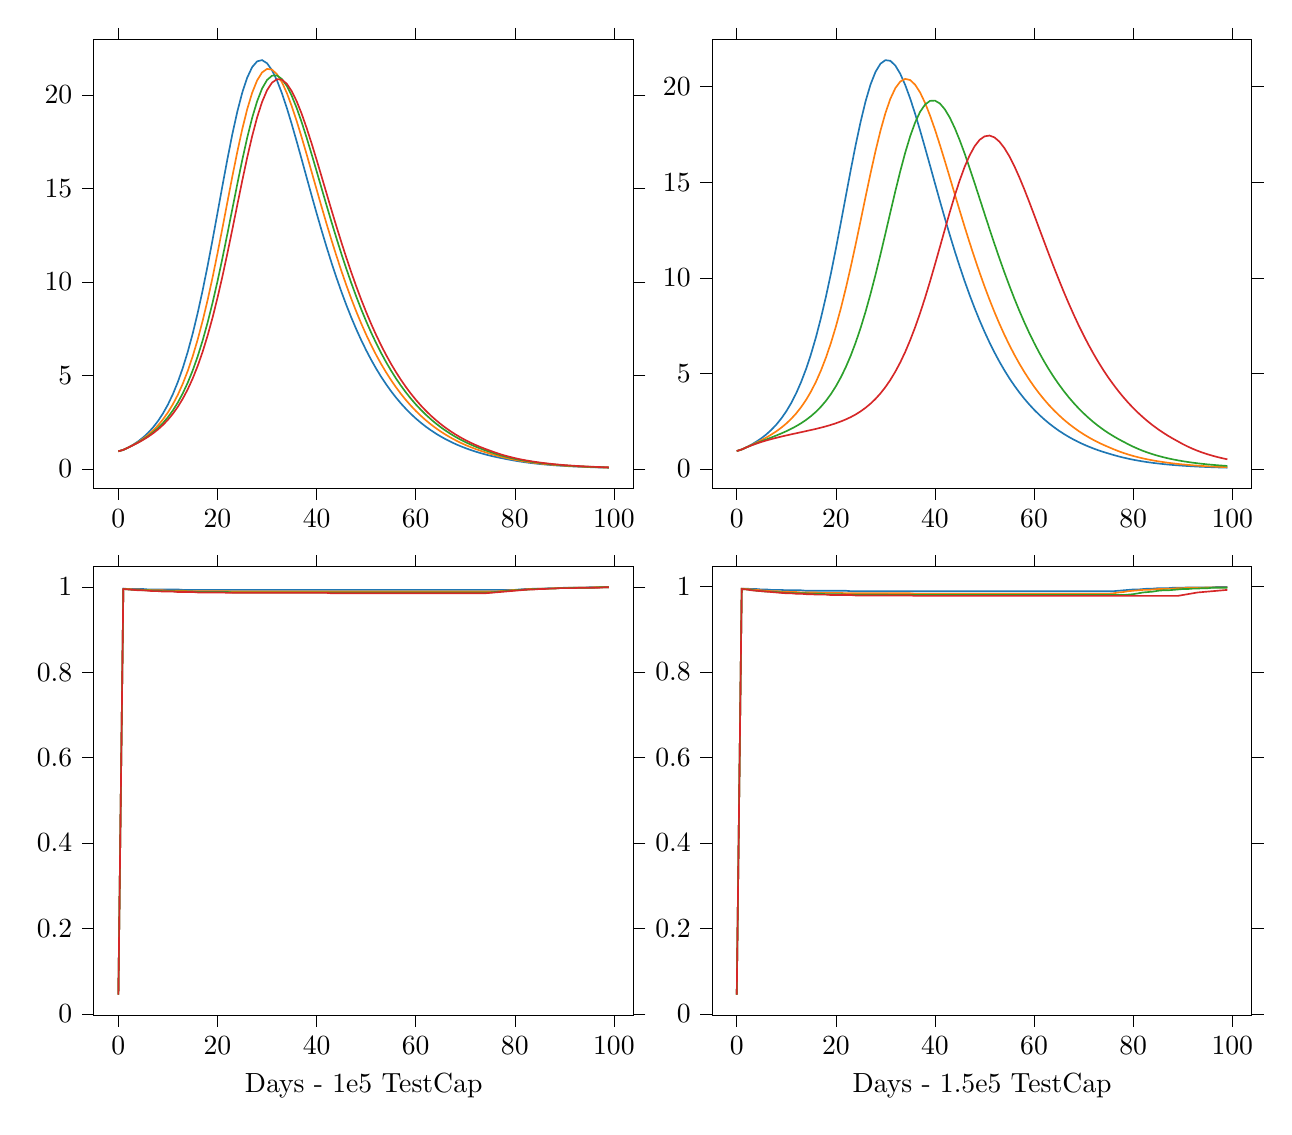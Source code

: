 % This file was created by tikzplotlib v0.9.1.
\begin{tikzpicture}

\definecolor{color0}{rgb}{0.122,0.467,0.706}
\definecolor{color1}{rgb}{1,0.498,0.055}
\definecolor{color2}{rgb}{0.173,0.627,0.173}
\definecolor{color3}{rgb}{0.839,0.153,0.157}

\begin{groupplot}[group style={group size=2 by 2}]
\nextgroupplot[
tick align=outside,
tick pos=both,
x grid style={white!69.02!black},
xmin=-4.95, xmax=103.95,
xtick style={color=black},
y grid style={white!69.02!black},
ymin=-1.03, ymax=22.942,
ytick style={color=black}
]
\addplot [semithick, color0]
table {%
0 0.938
1 1.011
2 1.142
3 1.293
4 1.471
5 1.679
6 1.924
7 2.214
8 2.557
9 2.961
10 3.435
11 3.993
12 4.643
13 5.394
14 6.255
15 7.232
16 8.328
17 9.536
18 10.845
19 12.236
20 13.678
21 15.136
22 16.556
23 17.897
24 19.098
25 20.117
26 20.918
27 21.48
28 21.788
29 21.853
30 21.686
31 21.314
32 20.771
33 20.085
34 19.291
35 18.416
36 17.49
37 16.536
38 15.571
39 14.611
40 13.669
41 12.755
42 11.873
43 11.03
44 10.231
45 9.473
46 8.761
47 8.092
48 7.467
49 6.884
50 6.341
51 5.835
52 5.367
53 4.932
54 4.532
55 4.16
56 3.818
57 3.502
58 3.212
59 2.944
60 2.698
61 2.472
62 2.263
63 2.073
64 1.897
65 1.736
66 1.59
67 1.454
68 1.329
69 1.216
70 1.111
71 1.015
72 0.927
73 0.846
74 0.772
75 0.705
76 0.643
77 0.587
78 0.534
79 0.484
80 0.436
81 0.393
82 0.354
83 0.319
84 0.287
85 0.258
86 0.233
87 0.209
88 0.188
89 0.17
90 0.153
91 0.138
92 0.124
93 0.112
94 0.101
95 0.09
96 0.081
97 0.073
98 0.066
99 0.059
};
\addplot [semithick, color1]
table {%
0 0.938
1 1.014
2 1.14
3 1.279
4 1.435
5 1.611
6 1.815
7 2.05
8 2.323
9 2.643
10 3.017
11 3.452
12 3.96
13 4.552
14 5.235
15 6.018
16 6.907
17 7.908
18 9.014
19 10.225
20 11.52
21 12.877
22 14.262
23 15.635
24 16.949
25 18.166
26 19.23
27 20.111
28 20.768
29 21.196
30 21.383
31 21.346
32 21.101
33 20.674
34 20.091
35 19.382
36 18.58
37 17.715
38 16.808
39 15.875
40 14.941
41 14.016
42 13.112
43 12.235
44 11.391
45 10.585
46 9.82
47 9.095
48 8.414
49 7.775
50 7.176
51 6.619
52 6.1
53 5.617
54 5.17
55 4.755
56 4.37
57 4.014
58 3.685
59 3.382
60 3.102
61 2.844
62 2.607
63 2.389
64 2.188
65 2.003
66 1.834
67 1.677
68 1.534
69 1.401
70 1.28
71 1.17
72 1.068
73 0.974
74 0.888
75 0.809
76 0.733
77 0.661
78 0.595
79 0.536
80 0.482
81 0.434
82 0.391
83 0.352
84 0.317
85 0.285
86 0.256
87 0.231
88 0.208
89 0.187
90 0.168
91 0.151
92 0.136
93 0.123
94 0.11
95 0.099
96 0.09
97 0.081
98 0.073
99 0.065
};
\addplot [semithick, color2]
table {%
0 0.938
1 1.015
2 1.138
3 1.269
4 1.412
5 1.57
6 1.748
7 1.95
8 2.181
9 2.451
10 2.763
11 3.125
12 3.547
13 4.037
14 4.605
15 5.261
16 6.009
17 6.859
18 7.812
19 8.871
20 10.025
21 11.265
22 12.566
23 13.899
24 15.232
25 16.517
26 17.71
27 18.771
28 19.653
29 20.334
30 20.79
31 21.021
32 21.033
33 20.842
34 20.468
35 19.936
36 19.279
37 18.525
38 17.695
39 16.819
40 15.919
41 15.006
42 14.097
43 13.207
44 12.338
45 11.5
46 10.699
47 9.937
48 9.215
49 8.534
50 7.893
51 7.291
52 6.729
53 6.205
54 5.717
55 5.264
56 4.842
57 4.453
58 4.093
59 3.76
60 3.451
61 3.167
62 2.905
63 2.664
64 2.44
65 2.235
66 2.047
67 1.873
68 1.713
69 1.566
70 1.432
71 1.308
72 1.194
73 1.089
74 0.992
75 0.903
76 0.814
77 0.733
78 0.659
79 0.593
80 0.534
81 0.48
82 0.432
83 0.389
84 0.35
85 0.315
86 0.283
87 0.255
88 0.23
89 0.206
90 0.186
91 0.167
92 0.15
93 0.135
94 0.122
95 0.11
96 0.099
97 0.089
98 0.08
99 0.072
};
\addplot [semithick, color3]
table {%
0 0.938
1 1.016
2 1.137
3 1.265
4 1.401
5 1.549
6 1.713
7 1.897
8 2.106
9 2.346
10 2.622
11 2.943
12 3.316
13 3.749
14 4.251
15 4.83
16 5.496
17 6.255
18 7.117
19 8.079
20 9.141
21 10.294
22 11.523
23 12.807
24 14.115
25 15.41
26 16.65
27 17.791
28 18.792
29 19.619
30 20.243
31 20.649
32 20.832
33 20.808
34 20.585
35 20.187
36 19.643
37 18.976
38 18.218
39 17.395
40 16.527
41 15.636
42 14.738
43 13.843
44 12.966
45 12.116
46 11.293
47 10.507
48 9.759
49 9.052
50 8.385
51 7.756
52 7.167
53 6.616
54 6.102
55 5.623
56 5.18
57 4.766
58 4.383
59 4.028
60 3.7
61 3.397
62 3.117
63 2.859
64 2.622
65 2.403
66 2.201
67 2.015
68 1.844
69 1.686
70 1.542
71 1.408
72 1.285
73 1.172
74 1.068
75 0.972
76 0.875
77 0.787
78 0.709
79 0.638
80 0.574
81 0.516
82 0.465
83 0.418
84 0.377
85 0.339
86 0.305
87 0.275
88 0.247
89 0.222
90 0.2
91 0.18
92 0.162
93 0.146
94 0.132
95 0.118
96 0.107
97 0.096
98 0.086
99 0.078
};

\nextgroupplot[
tick align=outside,
tick pos=both,
x grid style={white!69.02!black},
xmin=-4.95, xmax=103.95,
xtick style={color=black},
y grid style={white!69.02!black},
ymin=-1.001, ymax=22.454,
ytick style={color=black}
]
\addplot [semithick, color0]
table {%
0 0.938
1 1.014
2 1.14
3 1.279
4 1.436
5 1.612
6 1.815
7 2.051
8 2.324
9 2.644
10 3.017
11 3.453
12 3.964
13 4.557
14 5.24
15 6.022
16 6.91
17 7.911
18 9.019
19 10.226
20 11.519
21 12.877
22 14.261
23 15.638
24 16.956
25 18.168
26 19.239
27 20.118
28 20.774
29 21.201
30 21.388
31 21.352
32 21.104
33 20.671
34 20.084
35 19.377
36 18.576
37 17.708
38 16.8
39 15.874
40 14.94
41 14.013
42 13.109
43 12.233
44 11.388
45 10.583
46 9.818
47 9.094
48 8.414
49 7.775
50 7.177
51 6.619
52 6.099
53 5.615
54 5.166
55 4.751
56 4.366
57 4.012
58 3.683
59 3.381
60 3.101
61 2.843
62 2.606
63 2.388
64 2.188
65 2.002
66 1.833
67 1.677
68 1.533
69 1.402
70 1.281
71 1.17
72 1.068
73 0.974
74 0.889
75 0.809
76 0.732
77 0.661
78 0.596
79 0.537
80 0.483
81 0.435
82 0.391
83 0.352
84 0.317
85 0.286
86 0.257
87 0.231
88 0.208
89 0.188
90 0.169
91 0.152
92 0.137
93 0.123
94 0.111
95 0.1
96 0.09
97 0.081
98 0.073
99 0.066
};
\addplot [semithick, color1]
table {%
0 0.938
1 1.018
2 1.137
3 1.258
4 1.381
5 1.512
6 1.65
7 1.803
8 1.971
9 2.162
10 2.378
11 2.624
12 2.908
13 3.238
14 3.618
15 4.06
16 4.57
17 5.158
18 5.83
19 6.59
20 7.446
21 8.397
22 9.44
23 10.566
24 11.757
25 12.994
26 14.244
27 15.469
28 16.631
29 17.694
30 18.617
31 19.368
32 19.921
33 20.27
34 20.408
35 20.345
36 20.101
37 19.695
38 19.149
39 18.491
40 17.751
41 16.947
42 16.103
43 15.239
44 14.37
45 13.507
46 12.657
47 11.833
48 11.037
49 10.277
50 9.549
51 8.861
52 8.211
53 7.599
54 7.025
55 6.489
56 5.988
57 5.52
58 5.086
59 4.683
60 4.309
61 3.962
62 3.641
63 3.343
64 3.069
65 2.816
66 2.581
67 2.366
68 2.167
69 1.982
70 1.813
71 1.657
72 1.514
73 1.382
74 1.26
75 1.147
76 1.036
77 0.933
78 0.84
79 0.755
80 0.68
81 0.612
82 0.55
83 0.496
84 0.446
85 0.402
86 0.362
87 0.325
88 0.293
89 0.263
90 0.237
91 0.214
92 0.192
93 0.173
94 0.155
95 0.14
96 0.126
97 0.113
98 0.102
99 0.092
};
\addplot [semithick, color2]
table {%
0 0.938
1 1.02
2 1.136
3 1.244
4 1.348
5 1.448
6 1.549
7 1.649
8 1.752
9 1.86
10 1.975
11 2.101
12 2.24
13 2.393
14 2.569
15 2.767
16 2.995
17 3.259
18 3.564
19 3.917
20 4.324
21 4.791
22 5.323
23 5.93
24 6.616
25 7.383
26 8.233
27 9.162
28 10.162
29 11.22
30 12.317
31 13.43
32 14.53
33 15.581
34 16.55
35 17.41
36 18.128
37 18.686
38 19.062
39 19.257
40 19.27
41 19.118
42 18.812
43 18.377
44 17.83
45 17.193
46 16.492
47 15.738
48 14.954
49 14.155
50 13.353
51 12.559
52 11.781
53 11.022
54 10.293
55 9.595
56 8.926
57 8.293
58 7.693
59 7.128
60 6.599
61 6.102
62 5.637
63 5.203
64 4.799
65 4.424
66 4.074
67 3.748
68 3.447
69 3.167
70 2.909
71 2.668
72 2.446
73 2.241
74 2.052
75 1.877
76 1.716
77 1.566
78 1.428
79 1.294
80 1.165
81 1.049
82 0.944
83 0.849
84 0.764
85 0.688
86 0.62
87 0.557
88 0.501
89 0.451
90 0.406
91 0.366
92 0.329
93 0.296
94 0.266
95 0.24
96 0.216
97 0.194
98 0.175
99 0.157
};
\addplot [semithick, color3]
table {%
0 0.938
1 1.021
2 1.134
3 1.236
4 1.329
5 1.414
6 1.492
7 1.563
8 1.63
9 1.694
10 1.754
11 1.812
12 1.867
13 1.924
14 1.981
15 2.039
16 2.097
17 2.161
18 2.23
19 2.305
20 2.39
21 2.484
22 2.591
23 2.712
24 2.852
25 3.014
26 3.202
27 3.418
28 3.666
29 3.953
30 4.283
31 4.66
32 5.09
33 5.576
34 6.125
35 6.74
36 7.417
37 8.156
38 8.956
39 9.807
40 10.7
41 11.616
42 12.538
43 13.442
44 14.308
45 15.104
46 15.815
47 16.409
48 16.883
49 17.216
50 17.399
51 17.443
52 17.347
53 17.123
54 16.791
55 16.362
56 15.851
57 15.273
58 14.649
59 13.985
60 13.3
61 12.605
62 11.911
63 11.224
64 10.551
65 9.897
66 9.261
67 8.652
68 8.069
69 7.513
70 6.987
71 6.49
72 6.021
73 5.578
74 5.164
75 4.777
76 4.416
77 4.077
78 3.76
79 3.464
80 3.19
81 2.935
82 2.698
83 2.477
84 2.272
85 2.082
86 1.906
87 1.741
88 1.589
89 1.446
90 1.302
91 1.172
92 1.055
93 0.949
94 0.854
95 0.769
96 0.692
97 0.623
98 0.56
99 0.504
};

\nextgroupplot[
tick align=outside,
tick pos=both,
x grid style={white!69.02!black},
xlabel={Days - 1e5 TestCap},
xmin=-4.95, xmax=103.95,
xtick style={color=black},
y grid style={white!69.02!black},
ymin=-0.003, ymax=1.047,
ytick style={color=black}
]
\addplot [semithick, color0]
table {%
0 0.045
1 0.996
2 0.995
3 0.995
4 0.995
5 0.995
6 0.994
7 0.994
8 0.994
9 0.994
10 0.994
11 0.994
12 0.994
13 0.993
14 0.993
15 0.993
16 0.993
17 0.993
18 0.993
19 0.993
20 0.993
21 0.993
22 0.993
23 0.993
24 0.993
25 0.993
26 0.993
27 0.993
28 0.993
29 0.993
30 0.993
31 0.993
32 0.993
33 0.993
34 0.993
35 0.993
36 0.993
37 0.993
38 0.993
39 0.993
40 0.993
41 0.993
42 0.993
43 0.993
44 0.993
45 0.993
46 0.993
47 0.993
48 0.993
49 0.993
50 0.993
51 0.993
52 0.993
53 0.993
54 0.993
55 0.993
56 0.993
57 0.993
58 0.993
59 0.993
60 0.993
61 0.993
62 0.993
63 0.993
64 0.993
65 0.993
66 0.993
67 0.993
68 0.993
69 0.993
70 0.993
71 0.993
72 0.993
73 0.993
74 0.993
75 0.993
76 0.993
77 0.993
78 0.993
79 0.993
80 0.993
81 0.994
82 0.995
83 0.995
84 0.996
85 0.996
86 0.996
87 0.997
88 0.997
89 0.997
90 0.998
91 0.998
92 0.998
93 0.998
94 0.998
95 0.999
96 0.999
97 0.999
98 0.999
99 0.999
};
\addplot [semithick, color1]
table {%
0 0.045
1 0.995
2 0.995
3 0.994
4 0.994
5 0.993
6 0.993
7 0.992
8 0.992
9 0.992
10 0.991
11 0.991
12 0.991
13 0.991
14 0.99
15 0.99
16 0.99
17 0.99
18 0.99
19 0.99
20 0.99
21 0.99
22 0.99
23 0.989
24 0.989
25 0.989
26 0.989
27 0.989
28 0.989
29 0.989
30 0.989
31 0.989
32 0.989
33 0.989
34 0.989
35 0.989
36 0.989
37 0.989
38 0.989
39 0.989
40 0.989
41 0.989
42 0.989
43 0.989
44 0.989
45 0.989
46 0.989
47 0.989
48 0.989
49 0.989
50 0.989
51 0.989
52 0.989
53 0.989
54 0.989
55 0.989
56 0.989
57 0.989
58 0.989
59 0.989
60 0.989
61 0.989
62 0.989
63 0.989
64 0.989
65 0.989
66 0.989
67 0.989
68 0.989
69 0.989
70 0.989
71 0.989
72 0.989
73 0.989
74 0.989
75 0.989
76 0.989
77 0.99
78 0.991
79 0.992
80 0.993
81 0.993
82 0.994
83 0.995
84 0.995
85 0.996
86 0.996
87 0.996
88 0.997
89 0.997
90 0.997
91 0.998
92 0.998
93 0.998
94 0.998
95 0.998
96 0.999
97 0.999
98 0.999
99 0.999
};
\addplot [semithick, color2]
table {%
0 0.045
1 0.995
2 0.994
3 0.993
4 0.993
5 0.992
6 0.992
7 0.991
8 0.991
9 0.99
10 0.99
11 0.99
12 0.989
13 0.989
14 0.989
15 0.989
16 0.988
17 0.988
18 0.988
19 0.988
20 0.988
21 0.988
22 0.988
23 0.987
24 0.987
25 0.987
26 0.987
27 0.987
28 0.987
29 0.987
30 0.987
31 0.987
32 0.987
33 0.987
34 0.987
35 0.987
36 0.987
37 0.987
38 0.987
39 0.987
40 0.987
41 0.987
42 0.987
43 0.987
44 0.987
45 0.987
46 0.987
47 0.987
48 0.987
49 0.987
50 0.987
51 0.987
52 0.987
53 0.987
54 0.987
55 0.987
56 0.987
57 0.987
58 0.987
59 0.987
60 0.987
61 0.987
62 0.987
63 0.987
64 0.987
65 0.987
66 0.987
67 0.987
68 0.987
69 0.987
70 0.987
71 0.987
72 0.987
73 0.987
74 0.987
75 0.987
76 0.988
77 0.989
78 0.99
79 0.991
80 0.992
81 0.993
82 0.993
83 0.994
84 0.995
85 0.995
86 0.996
87 0.996
88 0.996
89 0.997
90 0.997
91 0.997
92 0.998
93 0.998
94 0.998
95 0.998
96 0.998
97 0.999
98 0.999
99 0.999
};
\addplot [semithick, color3]
table {%
0 0.045
1 0.995
2 0.994
3 0.993
4 0.992
5 0.992
6 0.991
7 0.99
8 0.99
9 0.989
10 0.989
11 0.989
12 0.988
13 0.988
14 0.988
15 0.988
16 0.987
17 0.987
18 0.987
19 0.987
20 0.987
21 0.987
22 0.986
23 0.986
24 0.986
25 0.986
26 0.986
27 0.986
28 0.986
29 0.986
30 0.986
31 0.986
32 0.986
33 0.986
34 0.986
35 0.986
36 0.986
37 0.986
38 0.986
39 0.986
40 0.986
41 0.986
42 0.986
43 0.985
44 0.985
45 0.985
46 0.985
47 0.985
48 0.985
49 0.985
50 0.985
51 0.985
52 0.985
53 0.985
54 0.985
55 0.985
56 0.985
57 0.985
58 0.985
59 0.985
60 0.985
61 0.985
62 0.985
63 0.985
64 0.985
65 0.985
66 0.985
67 0.985
68 0.985
69 0.985
70 0.985
71 0.985
72 0.985
73 0.985
74 0.985
75 0.986
76 0.987
77 0.988
78 0.989
79 0.99
80 0.991
81 0.992
82 0.993
83 0.994
84 0.994
85 0.995
86 0.995
87 0.996
88 0.996
89 0.997
90 0.997
91 0.997
92 0.997
93 0.998
94 0.998
95 0.998
96 0.998
97 0.998
98 0.999
99 0.999
};

\nextgroupplot[
tick align=outside,
tick pos=both,
x grid style={white!69.02!black},
xlabel={Days - 1.5e5 TestCap},
xmin=-4.95, xmax=103.95,
xtick style={color=black},
y grid style={white!69.02!black},
ymin=-0.003, ymax=1.046,
ytick style={color=black}
]
\addplot [semithick, color0]
table {%
0 0.045
1 0.995
2 0.995
3 0.994
4 0.994
5 0.993
6 0.993
7 0.992
8 0.992
9 0.992
10 0.991
11 0.991
12 0.991
13 0.991
14 0.99
15 0.99
16 0.99
17 0.99
18 0.99
19 0.99
20 0.99
21 0.99
22 0.99
23 0.989
24 0.989
25 0.989
26 0.989
27 0.989
28 0.989
29 0.989
30 0.989
31 0.989
32 0.989
33 0.989
34 0.989
35 0.989
36 0.989
37 0.989
38 0.989
39 0.989
40 0.989
41 0.989
42 0.989
43 0.989
44 0.989
45 0.989
46 0.989
47 0.989
48 0.989
49 0.989
50 0.989
51 0.989
52 0.989
53 0.989
54 0.989
55 0.989
56 0.989
57 0.989
58 0.989
59 0.989
60 0.989
61 0.989
62 0.989
63 0.989
64 0.989
65 0.989
66 0.989
67 0.989
68 0.989
69 0.989
70 0.989
71 0.989
72 0.989
73 0.989
74 0.989
75 0.989
76 0.989
77 0.99
78 0.991
79 0.992
80 0.993
81 0.993
82 0.994
83 0.995
84 0.995
85 0.996
86 0.996
87 0.996
88 0.997
89 0.997
90 0.997
91 0.998
92 0.998
93 0.998
94 0.998
95 0.998
96 0.998
97 0.999
98 0.999
99 0.999
};
\addplot [semithick, color1]
table {%
0 0.045
1 0.995
2 0.994
3 0.993
4 0.992
5 0.991
6 0.99
7 0.989
8 0.989
9 0.988
10 0.988
11 0.987
12 0.987
13 0.986
14 0.986
15 0.986
16 0.986
17 0.985
18 0.985
19 0.985
20 0.985
21 0.985
22 0.984
23 0.984
24 0.984
25 0.984
26 0.984
27 0.984
28 0.984
29 0.984
30 0.984
31 0.984
32 0.984
33 0.984
34 0.984
35 0.984
36 0.983
37 0.983
38 0.983
39 0.983
40 0.983
41 0.983
42 0.983
43 0.983
44 0.983
45 0.983
46 0.983
47 0.983
48 0.983
49 0.983
50 0.983
51 0.983
52 0.983
53 0.983
54 0.983
55 0.983
56 0.983
57 0.983
58 0.983
59 0.983
60 0.983
61 0.983
62 0.983
63 0.983
64 0.983
65 0.983
66 0.983
67 0.983
68 0.983
69 0.983
70 0.983
71 0.983
72 0.983
73 0.983
74 0.983
75 0.983
76 0.984
77 0.986
78 0.987
79 0.989
80 0.99
81 0.991
82 0.992
83 0.992
84 0.993
85 0.994
86 0.994
87 0.995
88 0.995
89 0.996
90 0.996
91 0.997
92 0.997
93 0.997
94 0.997
95 0.998
96 0.998
97 0.998
98 0.998
99 0.998
};
\addplot [semithick, color2]
table {%
0 0.045
1 0.994
2 0.993
3 0.992
4 0.99
5 0.989
6 0.988
7 0.988
8 0.987
9 0.986
10 0.985
11 0.985
12 0.984
13 0.984
14 0.984
15 0.983
16 0.983
17 0.983
18 0.982
19 0.982
20 0.982
21 0.982
22 0.981
23 0.981
24 0.981
25 0.981
26 0.981
27 0.981
28 0.981
29 0.981
30 0.981
31 0.98
32 0.98
33 0.98
34 0.98
35 0.98
36 0.98
37 0.98
38 0.98
39 0.98
40 0.98
41 0.98
42 0.98
43 0.98
44 0.98
45 0.98
46 0.98
47 0.98
48 0.98
49 0.98
50 0.98
51 0.98
52 0.98
53 0.98
54 0.98
55 0.98
56 0.98
57 0.98
58 0.98
59 0.98
60 0.98
61 0.98
62 0.98
63 0.98
64 0.98
65 0.98
66 0.98
67 0.98
68 0.98
69 0.98
70 0.98
71 0.98
72 0.98
73 0.98
74 0.98
75 0.98
76 0.98
77 0.98
78 0.98
79 0.981
80 0.982
81 0.984
82 0.986
83 0.987
84 0.988
85 0.99
86 0.991
87 0.991
88 0.992
89 0.993
90 0.994
91 0.994
92 0.995
93 0.995
94 0.996
95 0.996
96 0.997
97 0.997
98 0.997
99 0.997
};
\addplot [semithick, color3]
table {%
0 0.045
1 0.994
2 0.993
3 0.991
4 0.99
5 0.989
6 0.988
7 0.987
8 0.986
9 0.985
10 0.984
11 0.984
12 0.983
13 0.983
14 0.982
15 0.982
16 0.981
17 0.981
18 0.981
19 0.98
20 0.98
21 0.98
22 0.98
23 0.98
24 0.979
25 0.979
26 0.979
27 0.979
28 0.979
29 0.979
30 0.979
31 0.979
32 0.979
33 0.979
34 0.979
35 0.979
36 0.978
37 0.978
38 0.978
39 0.978
40 0.978
41 0.978
42 0.978
43 0.978
44 0.978
45 0.978
46 0.978
47 0.978
48 0.978
49 0.978
50 0.978
51 0.978
52 0.978
53 0.978
54 0.978
55 0.978
56 0.978
57 0.978
58 0.978
59 0.978
60 0.978
61 0.978
62 0.978
63 0.978
64 0.978
65 0.978
66 0.978
67 0.978
68 0.978
69 0.978
70 0.978
71 0.978
72 0.978
73 0.978
74 0.978
75 0.978
76 0.978
77 0.978
78 0.978
79 0.978
80 0.978
81 0.978
82 0.978
83 0.978
84 0.978
85 0.978
86 0.978
87 0.978
88 0.978
89 0.978
90 0.98
91 0.982
92 0.984
93 0.986
94 0.987
95 0.988
96 0.989
97 0.99
98 0.991
99 0.992
};
\end{groupplot}

\end{tikzpicture}
